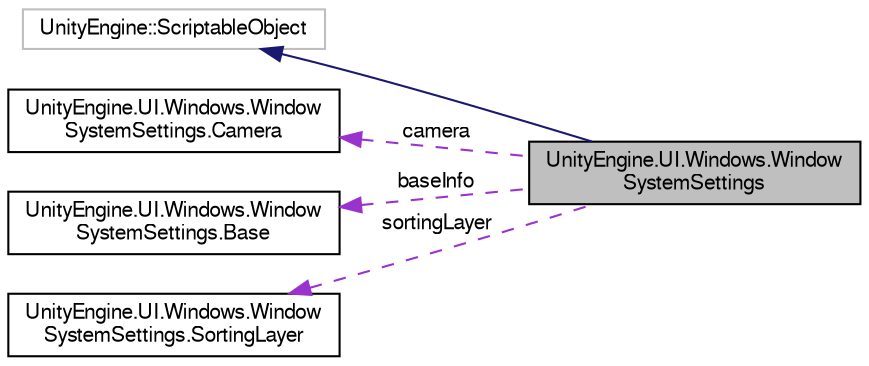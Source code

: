 digraph "UnityEngine.UI.Windows.WindowSystemSettings"
{
  edge [fontname="FreeSans",fontsize="10",labelfontname="FreeSans",labelfontsize="10"];
  node [fontname="FreeSans",fontsize="10",shape=record];
  rankdir="LR";
  Node1 [label="UnityEngine.UI.Windows.Window\lSystemSettings",height=0.2,width=0.4,color="black", fillcolor="grey75", style="filled", fontcolor="black"];
  Node2 -> Node1 [dir="back",color="midnightblue",fontsize="10",style="solid",fontname="FreeSans"];
  Node2 [label="UnityEngine::ScriptableObject",height=0.2,width=0.4,color="grey75", fillcolor="white", style="filled"];
  Node3 -> Node1 [dir="back",color="darkorchid3",fontsize="10",style="dashed",label=" camera" ,fontname="FreeSans"];
  Node3 [label="UnityEngine.UI.Windows.Window\lSystemSettings.Camera",height=0.2,width=0.4,color="black", fillcolor="white", style="filled",URL="$class_unity_engine_1_1_u_i_1_1_windows_1_1_window_system_settings_1_1_camera.html"];
  Node4 -> Node1 [dir="back",color="darkorchid3",fontsize="10",style="dashed",label=" baseInfo" ,fontname="FreeSans"];
  Node4 [label="UnityEngine.UI.Windows.Window\lSystemSettings.Base",height=0.2,width=0.4,color="black", fillcolor="white", style="filled",URL="$class_unity_engine_1_1_u_i_1_1_windows_1_1_window_system_settings_1_1_base.html"];
  Node5 -> Node1 [dir="back",color="darkorchid3",fontsize="10",style="dashed",label=" sortingLayer" ,fontname="FreeSans"];
  Node5 [label="UnityEngine.UI.Windows.Window\lSystemSettings.SortingLayer",height=0.2,width=0.4,color="black", fillcolor="white", style="filled",URL="$class_unity_engine_1_1_u_i_1_1_windows_1_1_window_system_settings_1_1_sorting_layer.html"];
}
